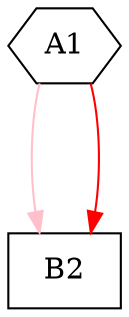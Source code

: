 digraph G {
graph [root="Demo",rankdir   = TB, nodesep           = 0.6, mindist     = 1.0, ranksep = 1.0, overlap = false]
node [style     = "filled", fillcolor = "white", color = "black"]
A1[cpu="0", flags="0x00000004", type="flow", tvalid="0", vabs="false", prio="0", toffs="0", pattern="patternA", patentry=1, patexit="false", beamproc="beamA", bpentry="false", bpexit="false", qty="1", shape     = "hexagon", fillcolor = "white"];
B2[cpu="0", flags="0x00100007", type="block", tperiod="1000", pattern="patternA", patentry="false", patexit=1, beamproc="beamA", bpentry="false", bpexit="false", qlo="true", qhi="false", qil="false", shape     = "rectangle", fillcolor = "white"];
A1->B2 [type="flowdst", color = "pink"];
A1->B2 [type="defdst", color = "red"];
}
